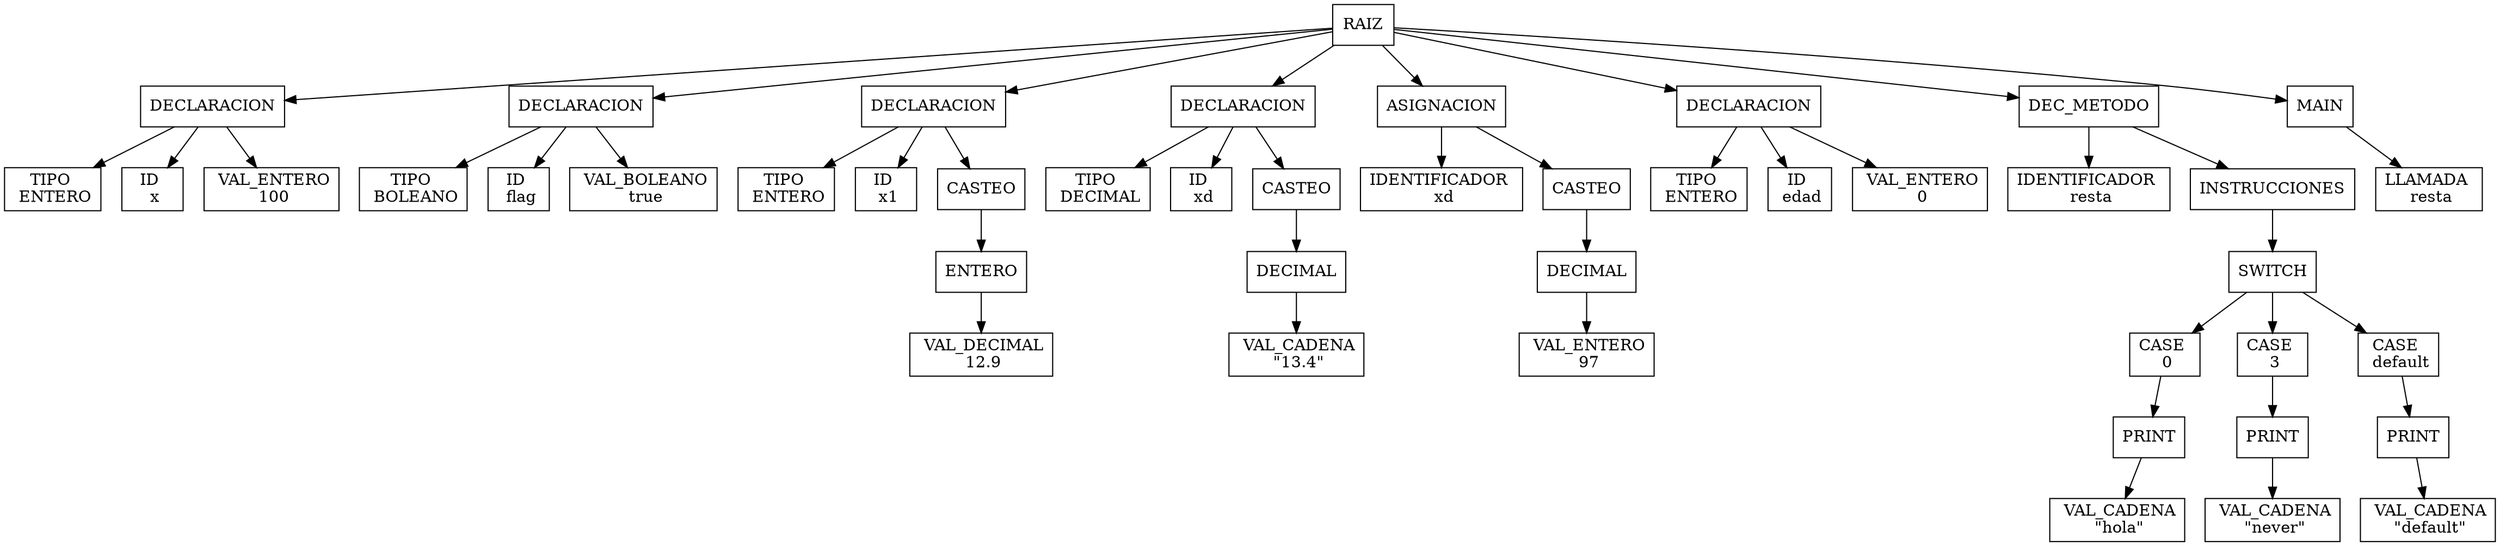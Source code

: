 digraph G {
node [shape = "box"]
Nodo0[label = "RAIZ"];
Nodo1[label = "DECLARACION"];
Nodo0->Nodo1;
Nodo2[label = "TIPO 
 ENTERO"];
Nodo1->Nodo2;
Nodo3[label = "ID 
 x"];
Nodo1->Nodo3;
Nodo4[label = " VAL_ENTERO
 100"];
Nodo1->Nodo4;
Nodo5[label = "DECLARACION"];
Nodo0->Nodo5;
Nodo6[label = "TIPO 
 BOLEANO"];
Nodo5->Nodo6;
Nodo7[label = "ID 
 flag"];
Nodo5->Nodo7;
Nodo8[label = " VAL_BOLEANO
 true"];
Nodo5->Nodo8;
Nodo9[label = "DECLARACION"];
Nodo0->Nodo9;
Nodo10[label = "TIPO 
 ENTERO"];
Nodo9->Nodo10;
Nodo11[label = "ID 
 x1"];
Nodo9->Nodo11;
Nodo12[label = "CASTEO"];
Nodo9->Nodo12;
Nodo13[label = "ENTERO"];
Nodo12->Nodo13;
Nodo14[label = " VAL_DECIMAL
 12.9"];
Nodo13->Nodo14;
Nodo15[label = "DECLARACION"];
Nodo0->Nodo15;
Nodo16[label = "TIPO 
 DECIMAL"];
Nodo15->Nodo16;
Nodo17[label = "ID 
 xd"];
Nodo15->Nodo17;
Nodo18[label = "CASTEO"];
Nodo15->Nodo18;
Nodo19[label = "DECIMAL"];
Nodo18->Nodo19;
Nodo20[label = " VAL_CADENA
 \"13.4\""];
Nodo19->Nodo20;
Nodo21[label = "ASIGNACION"];
Nodo0->Nodo21;
Nodo22[label = "IDENTIFICADOR 
 xd"];
Nodo21->Nodo22;
Nodo23[label = "CASTEO"];
Nodo21->Nodo23;
Nodo24[label = "DECIMAL"];
Nodo23->Nodo24;
Nodo25[label = " VAL_ENTERO
 97"];
Nodo24->Nodo25;
Nodo26[label = "DECLARACION"];
Nodo0->Nodo26;
Nodo27[label = "TIPO 
 ENTERO"];
Nodo26->Nodo27;
Nodo28[label = "ID 
 edad"];
Nodo26->Nodo28;
Nodo29[label = " VAL_ENTERO
 0"];
Nodo26->Nodo29;
Nodo30[label = "DEC_METODO"];
Nodo0->Nodo30;
Nodo31[label = "IDENTIFICADOR 
 resta"];
Nodo30->Nodo31;
Nodo32[label = "INSTRUCCIONES"];
Nodo30->Nodo32;
Nodo33[label = "SWITCH"];
Nodo32->Nodo33;
Nodo34[label = "CASE 
 0"];
Nodo33->Nodo34;
Nodo35[label = "PRINT"];
Nodo34->Nodo35;
Nodo36[label = " VAL_CADENA
 \"hola\""];
Nodo35->Nodo36;
Nodo37[label = "CASE 
 3"];
Nodo33->Nodo37;
Nodo38[label = "PRINT"];
Nodo37->Nodo38;
Nodo39[label = " VAL_CADENA
 \"never\""];
Nodo38->Nodo39;
Nodo40[label = "CASE 
 default"];
Nodo33->Nodo40;
Nodo41[label = "PRINT"];
Nodo40->Nodo41;
Nodo42[label = " VAL_CADENA
 \"default\""];
Nodo41->Nodo42;
Nodo43[label = "MAIN"];
Nodo0->Nodo43;
Nodo44[label = "LLAMADA 
 resta"];
Nodo43->Nodo44;
}
